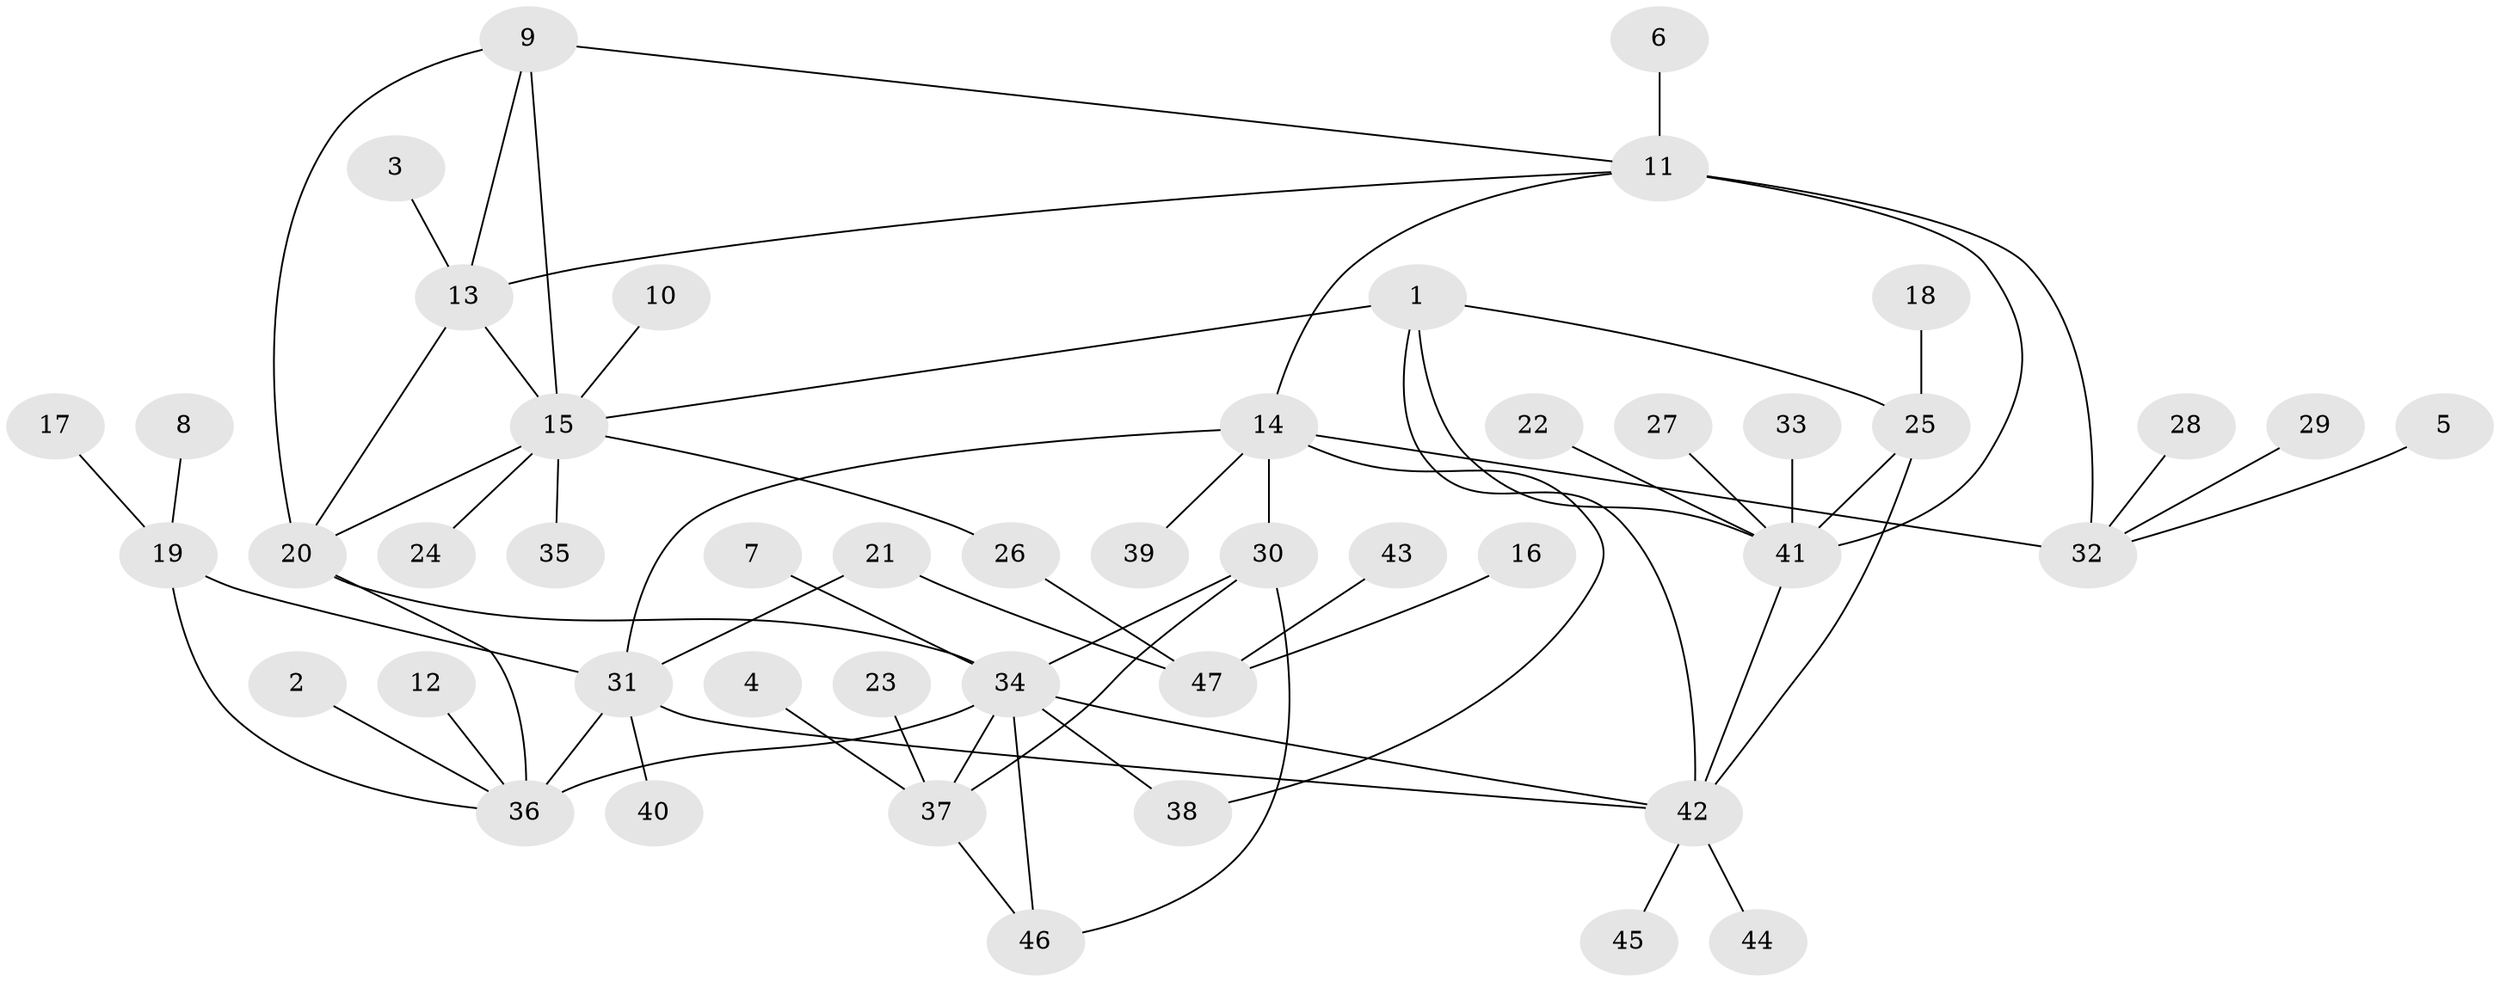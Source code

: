// original degree distribution, {5: 0.02127659574468085, 9: 0.031914893617021274, 4: 0.0425531914893617, 7: 0.05319148936170213, 10: 0.031914893617021274, 8: 0.010638297872340425, 6: 0.0425531914893617, 1: 0.6170212765957447, 2: 0.1276595744680851, 3: 0.02127659574468085}
// Generated by graph-tools (version 1.1) at 2025/02/03/09/25 03:02:42]
// undirected, 47 vertices, 66 edges
graph export_dot {
graph [start="1"]
  node [color=gray90,style=filled];
  1;
  2;
  3;
  4;
  5;
  6;
  7;
  8;
  9;
  10;
  11;
  12;
  13;
  14;
  15;
  16;
  17;
  18;
  19;
  20;
  21;
  22;
  23;
  24;
  25;
  26;
  27;
  28;
  29;
  30;
  31;
  32;
  33;
  34;
  35;
  36;
  37;
  38;
  39;
  40;
  41;
  42;
  43;
  44;
  45;
  46;
  47;
  1 -- 15 [weight=1.0];
  1 -- 25 [weight=1.0];
  1 -- 41 [weight=1.0];
  1 -- 42 [weight=1.0];
  2 -- 36 [weight=1.0];
  3 -- 13 [weight=1.0];
  4 -- 37 [weight=1.0];
  5 -- 32 [weight=1.0];
  6 -- 11 [weight=1.0];
  7 -- 34 [weight=1.0];
  8 -- 19 [weight=1.0];
  9 -- 11 [weight=1.0];
  9 -- 13 [weight=1.0];
  9 -- 15 [weight=1.0];
  9 -- 20 [weight=1.0];
  10 -- 15 [weight=1.0];
  11 -- 13 [weight=1.0];
  11 -- 14 [weight=1.0];
  11 -- 32 [weight=2.0];
  11 -- 41 [weight=1.0];
  12 -- 36 [weight=1.0];
  13 -- 15 [weight=1.0];
  13 -- 20 [weight=1.0];
  14 -- 30 [weight=2.0];
  14 -- 31 [weight=1.0];
  14 -- 32 [weight=2.0];
  14 -- 38 [weight=1.0];
  14 -- 39 [weight=1.0];
  15 -- 20 [weight=1.0];
  15 -- 24 [weight=1.0];
  15 -- 26 [weight=1.0];
  15 -- 35 [weight=1.0];
  16 -- 47 [weight=1.0];
  17 -- 19 [weight=1.0];
  18 -- 25 [weight=1.0];
  19 -- 31 [weight=2.0];
  19 -- 36 [weight=1.0];
  20 -- 34 [weight=1.0];
  20 -- 36 [weight=1.0];
  21 -- 31 [weight=1.0];
  21 -- 47 [weight=1.0];
  22 -- 41 [weight=1.0];
  23 -- 37 [weight=1.0];
  25 -- 41 [weight=1.0];
  25 -- 42 [weight=1.0];
  26 -- 47 [weight=1.0];
  27 -- 41 [weight=1.0];
  28 -- 32 [weight=1.0];
  29 -- 32 [weight=1.0];
  30 -- 34 [weight=1.0];
  30 -- 37 [weight=1.0];
  30 -- 46 [weight=1.0];
  31 -- 36 [weight=2.0];
  31 -- 40 [weight=1.0];
  31 -- 42 [weight=1.0];
  33 -- 41 [weight=1.0];
  34 -- 36 [weight=2.0];
  34 -- 37 [weight=1.0];
  34 -- 38 [weight=1.0];
  34 -- 42 [weight=1.0];
  34 -- 46 [weight=1.0];
  37 -- 46 [weight=1.0];
  41 -- 42 [weight=1.0];
  42 -- 44 [weight=1.0];
  42 -- 45 [weight=1.0];
  43 -- 47 [weight=1.0];
}
